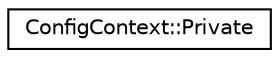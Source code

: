 digraph "类继承关系图"
{
 // INTERACTIVE_SVG=YES
 // LATEX_PDF_SIZE
  edge [fontname="Helvetica",fontsize="10",labelfontname="Helvetica",labelfontsize="10"];
  node [fontname="Helvetica",fontsize="10",shape=record];
  rankdir="LR";
  Node0 [label="ConfigContext::Private",height=0.2,width=0.4,color="black", fillcolor="white", style="filled",URL="$de/d04/class_config_context_1_1_private.html",tooltip=" "];
}
